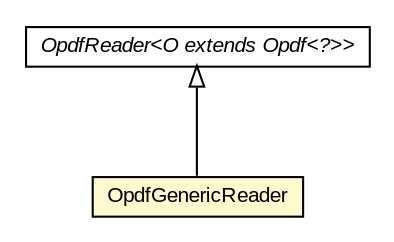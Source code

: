 #!/usr/local/bin/dot
#
# Class diagram 
# Generated by UMLGraph version 5.3 (http://www.umlgraph.org/)
#

digraph G {
	edge [fontname="arial",fontsize=10,labelfontname="arial",labelfontsize=10];
	node [fontname="arial",fontsize=10,shape=plaintext];
	nodesep=0.25;
	ranksep=0.5;
	// be.ac.ulg.montefiore.run.jahmm.io.OpdfReader<O extends be.ac.ulg.montefiore.run.jahmm.Opdf<?>>
	c81124 [label=<<table title="be.ac.ulg.montefiore.run.jahmm.io.OpdfReader" border="0" cellborder="1" cellspacing="0" cellpadding="2" port="p" href="./OpdfReader.html">
		<tr><td><table border="0" cellspacing="0" cellpadding="1">
<tr><td align="center" balign="center"><font face="arial italic"> OpdfReader&lt;O extends Opdf&lt;?&gt;&gt; </font></td></tr>
		</table></td></tr>
		</table>>, fontname="arial", fontcolor="black", fontsize=10.0];
	// be.ac.ulg.montefiore.run.jahmm.io.OpdfGenericReader
	c81129 [label=<<table title="be.ac.ulg.montefiore.run.jahmm.io.OpdfGenericReader" border="0" cellborder="1" cellspacing="0" cellpadding="2" port="p" bgcolor="lemonChiffon" href="./OpdfGenericReader.html">
		<tr><td><table border="0" cellspacing="0" cellpadding="1">
<tr><td align="center" balign="center"> OpdfGenericReader </td></tr>
		</table></td></tr>
		</table>>, fontname="arial", fontcolor="black", fontsize=10.0];
	//be.ac.ulg.montefiore.run.jahmm.io.OpdfGenericReader extends be.ac.ulg.montefiore.run.jahmm.io.OpdfReader<be.ac.ulg.montefiore.run.jahmm.Opdf<?>>
	c81124:p -> c81129:p [dir=back,arrowtail=empty];
}

